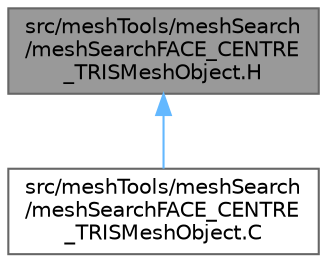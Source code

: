 digraph "src/meshTools/meshSearch/meshSearchFACE_CENTRE_TRISMeshObject.H"
{
 // LATEX_PDF_SIZE
  bgcolor="transparent";
  edge [fontname=Helvetica,fontsize=10,labelfontname=Helvetica,labelfontsize=10];
  node [fontname=Helvetica,fontsize=10,shape=box,height=0.2,width=0.4];
  Node1 [id="Node000001",label="src/meshTools/meshSearch\l/meshSearchFACE_CENTRE\l_TRISMeshObject.H",height=0.2,width=0.4,color="gray40", fillcolor="grey60", style="filled", fontcolor="black",tooltip=" "];
  Node1 -> Node2 [id="edge1_Node000001_Node000002",dir="back",color="steelblue1",style="solid",tooltip=" "];
  Node2 [id="Node000002",label="src/meshTools/meshSearch\l/meshSearchFACE_CENTRE\l_TRISMeshObject.C",height=0.2,width=0.4,color="grey40", fillcolor="white", style="filled",URL="$meshSearchFACE__CENTRE__TRISMeshObject_8C.html",tooltip=" "];
}
